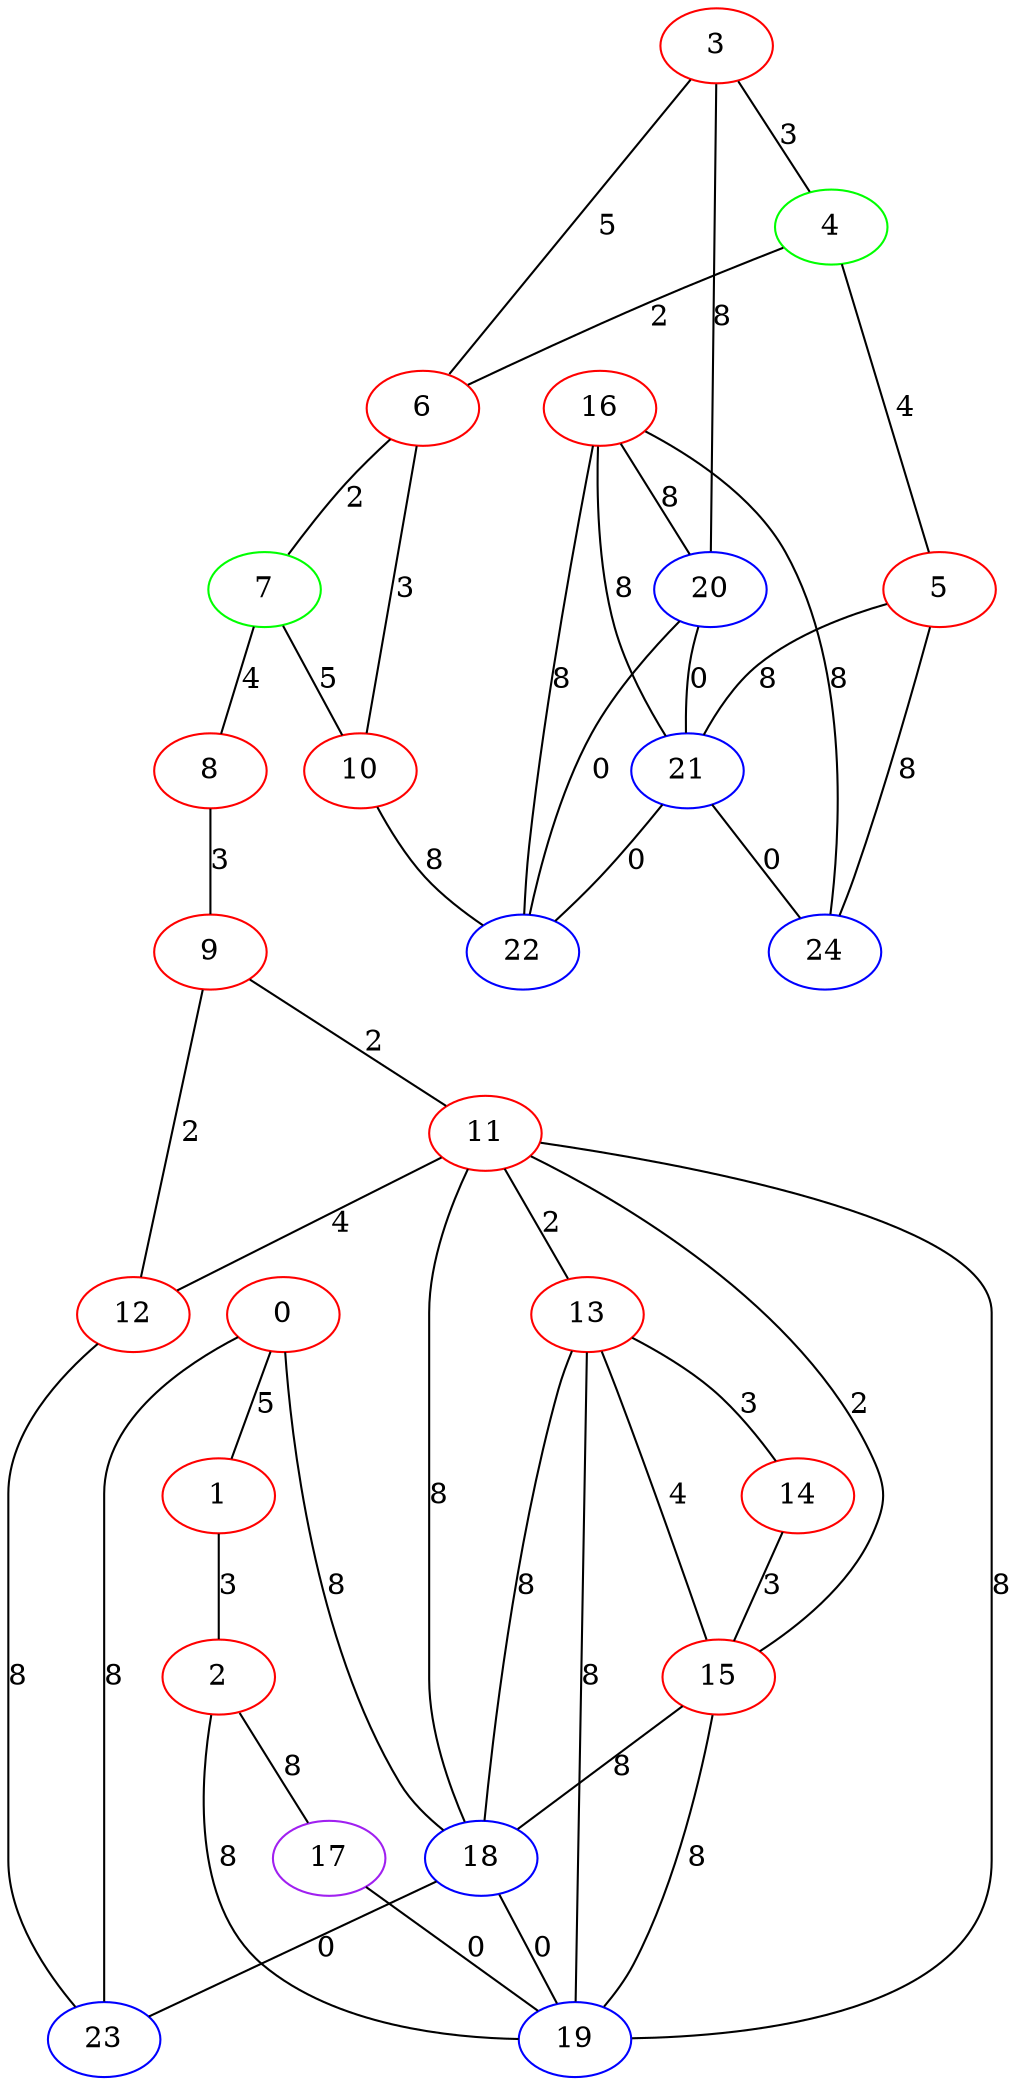 graph "" {
0 [color=red, weight=1];
1 [color=red, weight=1];
2 [color=red, weight=1];
3 [color=red, weight=1];
4 [color=green, weight=2];
5 [color=red, weight=1];
6 [color=red, weight=1];
7 [color=green, weight=2];
8 [color=red, weight=1];
9 [color=red, weight=1];
10 [color=red, weight=1];
11 [color=red, weight=1];
12 [color=red, weight=1];
13 [color=red, weight=1];
14 [color=red, weight=1];
15 [color=red, weight=1];
16 [color=red, weight=1];
17 [color=purple, weight=4];
18 [color=blue, weight=3];
19 [color=blue, weight=3];
20 [color=blue, weight=3];
21 [color=blue, weight=3];
22 [color=blue, weight=3];
23 [color=blue, weight=3];
24 [color=blue, weight=3];
0 -- 1  [key=0, label=5];
0 -- 18  [key=0, label=8];
0 -- 23  [key=0, label=8];
1 -- 2  [key=0, label=3];
2 -- 19  [key=0, label=8];
2 -- 17  [key=0, label=8];
3 -- 20  [key=0, label=8];
3 -- 4  [key=0, label=3];
3 -- 6  [key=0, label=5];
4 -- 5  [key=0, label=4];
4 -- 6  [key=0, label=2];
5 -- 24  [key=0, label=8];
5 -- 21  [key=0, label=8];
6 -- 10  [key=0, label=3];
6 -- 7  [key=0, label=2];
7 -- 8  [key=0, label=4];
7 -- 10  [key=0, label=5];
8 -- 9  [key=0, label=3];
9 -- 11  [key=0, label=2];
9 -- 12  [key=0, label=2];
10 -- 22  [key=0, label=8];
11 -- 12  [key=0, label=4];
11 -- 13  [key=0, label=2];
11 -- 15  [key=0, label=2];
11 -- 18  [key=0, label=8];
11 -- 19  [key=0, label=8];
12 -- 23  [key=0, label=8];
13 -- 19  [key=0, label=8];
13 -- 18  [key=0, label=8];
13 -- 14  [key=0, label=3];
13 -- 15  [key=0, label=4];
14 -- 15  [key=0, label=3];
15 -- 19  [key=0, label=8];
15 -- 18  [key=0, label=8];
16 -- 24  [key=0, label=8];
16 -- 20  [key=0, label=8];
16 -- 21  [key=0, label=8];
16 -- 22  [key=0, label=8];
17 -- 19  [key=0, label=0];
18 -- 19  [key=0, label=0];
18 -- 23  [key=0, label=0];
20 -- 21  [key=0, label=0];
20 -- 22  [key=0, label=0];
21 -- 24  [key=0, label=0];
21 -- 22  [key=0, label=0];
}
